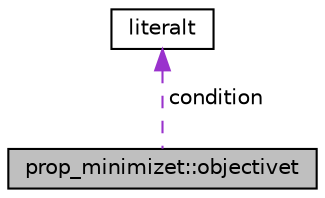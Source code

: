 digraph "prop_minimizet::objectivet"
{
 // LATEX_PDF_SIZE
  bgcolor="transparent";
  edge [fontname="Helvetica",fontsize="10",labelfontname="Helvetica",labelfontsize="10"];
  node [fontname="Helvetica",fontsize="10",shape=record];
  Node1 [label="prop_minimizet::objectivet",height=0.2,width=0.4,color="black", fillcolor="grey75", style="filled", fontcolor="black",tooltip=" "];
  Node2 -> Node1 [dir="back",color="darkorchid3",fontsize="10",style="dashed",label=" condition" ,fontname="Helvetica"];
  Node2 [label="literalt",height=0.2,width=0.4,color="black",URL="$classliteralt.html",tooltip=" "];
}
